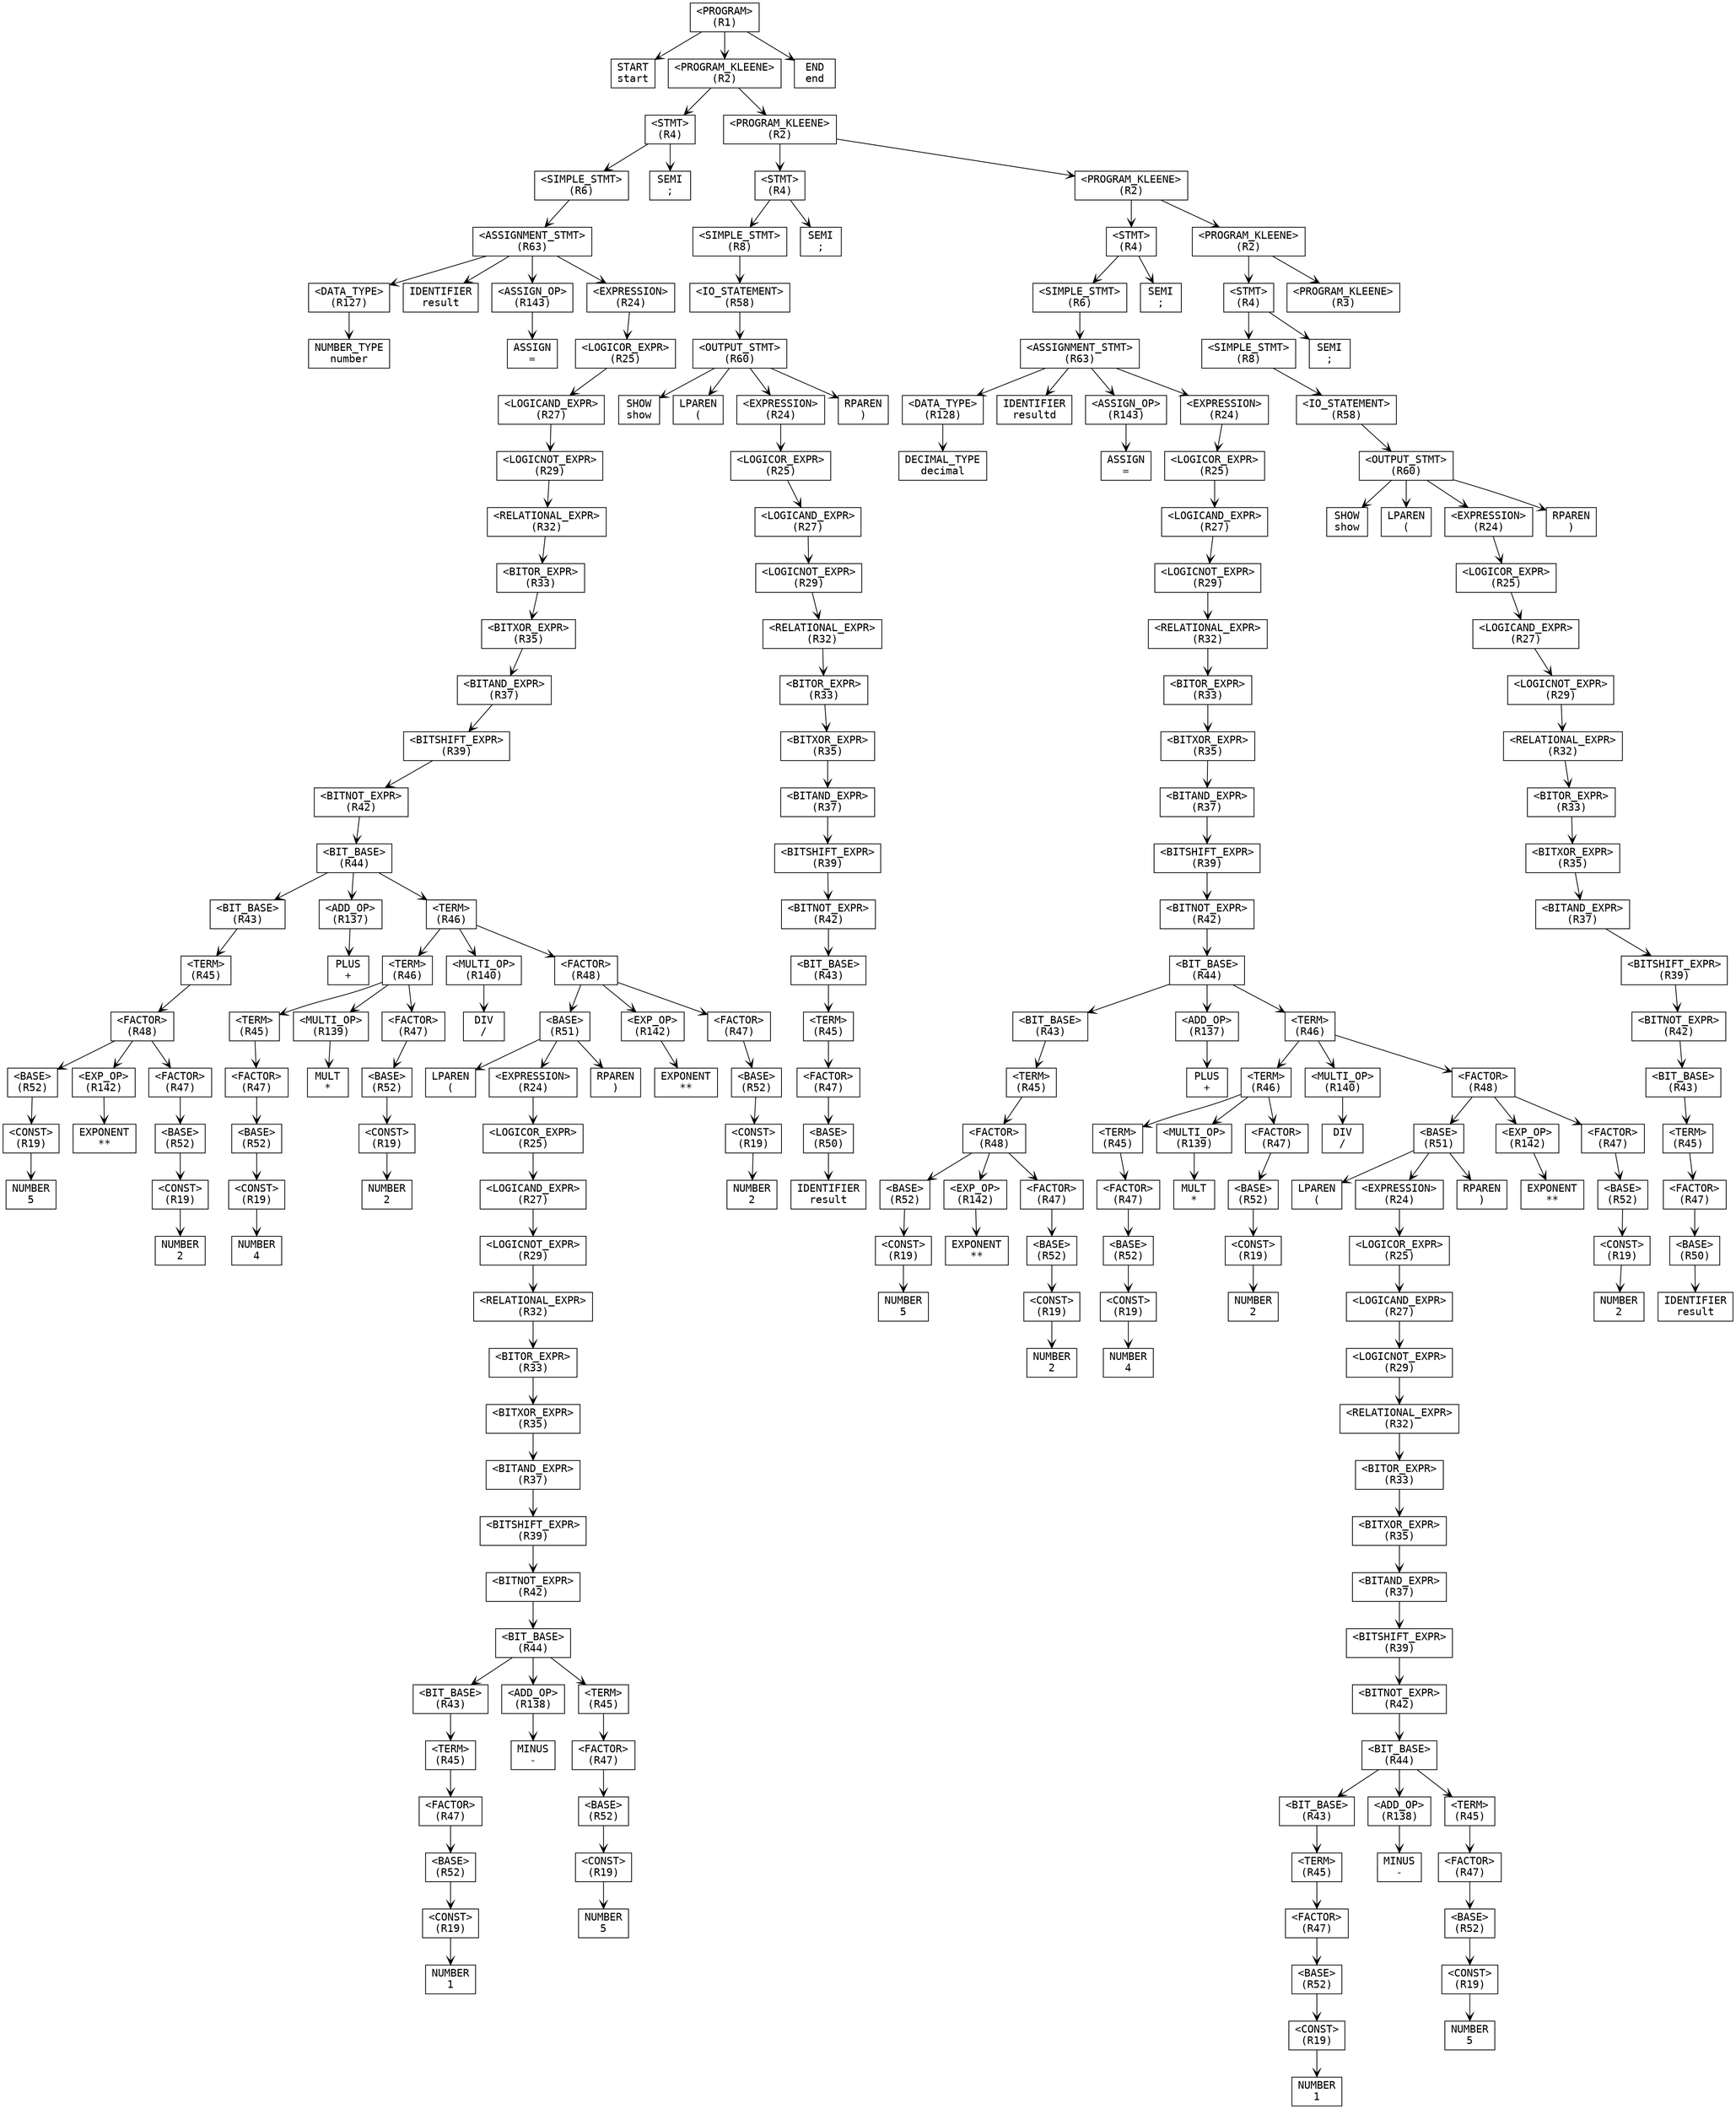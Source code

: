 digraph ParseTree {
  node [shape=box, fontname="Courier"];
  edge [arrowhead=vee];
  n700131851 [label="<PROGRAM>\n(R1)"];
  n1201800545 [label="START\nstart"];
  n700131851 -> n1201800545;
  n285769409 [label="<PROGRAM_KLEENE>\n(R2)"];
  n1536781295 [label="<STMT>\n(R4)"];
  n689754290 [label="<SIMPLE_STMT>\n(R6)"];
  n1654236199 [label="<ASSIGNMENT_STMT>\n(R63)"];
  n817180867 [label="<DATA_TYPE>\n(R127)"];
  n543417129 [label="NUMBER_TYPE\nnumber"];
  n817180867 -> n543417129;
  n1654236199 -> n817180867;
  n1865760471 [label="IDENTIFIER\nresult"];
  n1654236199 -> n1865760471;
  n1084360586 [label="<ASSIGN_OP>\n(R143)"];
  n1493697653 [label="ASSIGN\n="];
  n1084360586 -> n1493697653;
  n1654236199 -> n1084360586;
  n1716379350 [label="<EXPRESSION>\n(R24)"];
  n550016846 [label="<LOGICOR_EXPR>\n(R25)"];
  n1887853194 [label="<LOGICAND_EXPR>\n(R27)"];
  n1773454147 [label="<LOGICNOT_EXPR>\n(R29)"];
  n1627851725 [label="<RELATIONAL_EXPR>\n(R32)"];
  n85033540 [label="<BITOR_EXPR>\n(R33)"];
  n1199688294 [label="<BITXOR_EXPR>\n(R35)"];
  n140556046 [label="<BITAND_EXPR>\n(R37)"];
  n1373670572 [label="<BITSHIFT_EXPR>\n(R39)"];
  n1491744630 [label="<BITNOT_EXPR>\n(R42)"];
  n292619511 [label="<BIT_BASE>\n(R44)"];
  n480512272 [label="<BIT_BASE>\n(R43)"];
  n1240757188 [label="<TERM>\n(R45)"];
  n1076669451 [label="<FACTOR>\n(R48)"];
  n1499684421 [label="<BASE>\n(R52)"];
  n1697849584 [label="<CONST>\n(R19)"];
  n263394753 [label="NUMBER\n5"];
  n1697849584 -> n263394753;
  n1499684421 -> n1697849584;
  n1076669451 -> n1499684421;
  n710589640 [label="<EXP_OP>\n(R142)"];
  n1762156208 [label="EXPONENT\n**"];
  n710589640 -> n1762156208;
  n1076669451 -> n710589640;
  n364959681 [label="<FACTOR>\n(R47)"];
  n46847397 [label="<BASE>\n(R52)"];
  n2106168776 [label="<CONST>\n(R19)"];
  n1457498391 [label="NUMBER\n2"];
  n2106168776 -> n1457498391;
  n46847397 -> n2106168776;
  n364959681 -> n46847397;
  n1076669451 -> n364959681;
  n1240757188 -> n1076669451;
  n480512272 -> n1240757188;
  n292619511 -> n480512272;
  n1169294034 [label="<ADD_OP>\n(R137)"];
  n293703740 [label="PLUS\n+"];
  n1169294034 -> n293703740;
  n292619511 -> n1169294034;
  n538402833 [label="<TERM>\n(R46)"];
  n187429397 [label="<TERM>\n(R46)"];
  n1583007024 [label="<TERM>\n(R45)"];
  n1128771255 [label="<FACTOR>\n(R47)"];
  n1481328934 [label="<BASE>\n(R52)"];
  n212120416 [label="<CONST>\n(R19)"];
  n81761409 [label="NUMBER\n4"];
  n212120416 -> n81761409;
  n1481328934 -> n212120416;
  n1128771255 -> n1481328934;
  n1583007024 -> n1128771255;
  n187429397 -> n1583007024;
  n2048106683 [label="<MULTI_OP>\n(R139)"];
  n2022954150 [label="MULT\n*"];
  n2048106683 -> n2022954150;
  n187429397 -> n2048106683;
  n1359300455 [label="<FACTOR>\n(R47)"];
  n688302682 [label="<BASE>\n(R52)"];
  n1324859833 [label="<CONST>\n(R19)"];
  n682035749 [label="NUMBER\n2"];
  n1324859833 -> n682035749;
  n688302682 -> n1324859833;
  n1359300455 -> n688302682;
  n187429397 -> n1359300455;
  n538402833 -> n187429397;
  n1407344169 [label="<MULTI_OP>\n(R140)"];
  n1336568437 [label="DIV\n/"];
  n1407344169 -> n1336568437;
  n538402833 -> n1407344169;
  n1059094576 [label="<FACTOR>\n(R48)"];
  n793134035 [label="<BASE>\n(R51)"];
  n1855210244 [label="LPAREN\n("];
  n793134035 -> n1855210244;
  n1928422753 [label="<EXPRESSION>\n(R24)"];
  n1231768079 [label="<LOGICOR_EXPR>\n(R25)"];
  n1412354090 [label="<LOGICAND_EXPR>\n(R27)"];
  n418260424 [label="<LOGICNOT_EXPR>\n(R29)"];
  n1640858073 [label="<RELATIONAL_EXPR>\n(R32)"];
  n1919255773 [label="<BITOR_EXPR>\n(R33)"];
  n1349039419 [label="<BITXOR_EXPR>\n(R35)"];
  n960567963 [label="<BITAND_EXPR>\n(R37)"];
  n881821475 [label="<BITSHIFT_EXPR>\n(R39)"];
  n1779613187 [label="<BITNOT_EXPR>\n(R42)"];
  n2143690519 [label="<BIT_BASE>\n(R44)"];
  n1323452342 [label="<BIT_BASE>\n(R43)"];
  n110917590 [label="<TERM>\n(R45)"];
  n2038510496 [label="<FACTOR>\n(R47)"];
  n921744672 [label="<BASE>\n(R52)"];
  n1794345919 [label="<CONST>\n(R19)"];
  n255091696 [label="NUMBER\n1"];
  n1794345919 -> n255091696;
  n921744672 -> n1794345919;
  n2038510496 -> n921744672;
  n110917590 -> n2038510496;
  n1323452342 -> n110917590;
  n2143690519 -> n1323452342;
  n2144886149 [label="<ADD_OP>\n(R138)"];
  n1286782699 [label="MINUS\n-"];
  n2144886149 -> n1286782699;
  n2143690519 -> n2144886149;
  n988441265 [label="<TERM>\n(R45)"];
  n384677375 [label="<FACTOR>\n(R47)"];
  n728032978 [label="<BASE>\n(R52)"];
  n1928872115 [label="<CONST>\n(R19)"];
  n464389055 [label="NUMBER\n5"];
  n1928872115 -> n464389055;
  n728032978 -> n1928872115;
  n384677375 -> n728032978;
  n988441265 -> n384677375;
  n2143690519 -> n988441265;
  n1779613187 -> n2143690519;
  n881821475 -> n1779613187;
  n960567963 -> n881821475;
  n1349039419 -> n960567963;
  n1919255773 -> n1349039419;
  n1640858073 -> n1919255773;
  n418260424 -> n1640858073;
  n1412354090 -> n418260424;
  n1231768079 -> n1412354090;
  n1928422753 -> n1231768079;
  n793134035 -> n1928422753;
  n1612124024 [label="RPAREN\n)"];
  n793134035 -> n1612124024;
  n1059094576 -> n793134035;
  n1816737758 [label="<EXP_OP>\n(R142)"];
  n1552158524 [label="EXPONENT\n**"];
  n1816737758 -> n1552158524;
  n1059094576 -> n1816737758;
  n928799976 [label="<FACTOR>\n(R47)"];
  n1869146548 [label="<BASE>\n(R52)"];
  n1245365312 [label="<CONST>\n(R19)"];
  n909893588 [label="NUMBER\n2"];
  n1245365312 -> n909893588;
  n1869146548 -> n1245365312;
  n928799976 -> n1869146548;
  n1059094576 -> n928799976;
  n538402833 -> n1059094576;
  n292619511 -> n538402833;
  n1491744630 -> n292619511;
  n1373670572 -> n1491744630;
  n140556046 -> n1373670572;
  n1199688294 -> n140556046;
  n85033540 -> n1199688294;
  n1627851725 -> n85033540;
  n1773454147 -> n1627851725;
  n1887853194 -> n1773454147;
  n550016846 -> n1887853194;
  n1716379350 -> n550016846;
  n1654236199 -> n1716379350;
  n689754290 -> n1654236199;
  n1536781295 -> n689754290;
  n1674931943 [label="SEMI\n;"];
  n1536781295 -> n1674931943;
  n285769409 -> n1536781295;
  n1264066144 [label="<PROGRAM_KLEENE>\n(R2)"];
  n1474087823 [label="<STMT>\n(R4)"];
  n1064397791 [label="<SIMPLE_STMT>\n(R8)"];
  n2006681728 [label="<IO_STATEMENT>\n(R58)"];
  n2092638989 [label="<OUTPUT_STMT>\n(R60)"];
  n1292509094 [label="SHOW\nshow"];
  n2092638989 -> n1292509094;
  n2031200843 [label="LPAREN\n("];
  n2092638989 -> n2031200843;
  n1390801505 [label="<EXPRESSION>\n(R24)"];
  n2011369595 [label="<LOGICOR_EXPR>\n(R25)"];
  n1779029518 [label="<LOGICAND_EXPR>\n(R27)"];
  n515799798 [label="<LOGICNOT_EXPR>\n(R29)"];
  n1672869306 [label="<RELATIONAL_EXPR>\n(R32)"];
  n205148543 [label="<BITOR_EXPR>\n(R33)"];
  n673668944 [label="<BITXOR_EXPR>\n(R35)"];
  n1168374120 [label="<BITAND_EXPR>\n(R37)"];
  n158850115 [label="<BITSHIFT_EXPR>\n(R39)"];
  n1469629883 [label="<BITNOT_EXPR>\n(R42)"];
  n1163382215 [label="<BIT_BASE>\n(R43)"];
  n535106748 [label="<TERM>\n(R45)"];
  n684152519 [label="<FACTOR>\n(R47)"];
  n971242361 [label="<BASE>\n(R50)"];
  n1109467255 [label="IDENTIFIER\nresult"];
  n971242361 -> n1109467255;
  n684152519 -> n971242361;
  n535106748 -> n684152519;
  n1163382215 -> n535106748;
  n1469629883 -> n1163382215;
  n158850115 -> n1469629883;
  n1168374120 -> n158850115;
  n673668944 -> n1168374120;
  n205148543 -> n673668944;
  n1672869306 -> n205148543;
  n515799798 -> n1672869306;
  n1779029518 -> n515799798;
  n2011369595 -> n1779029518;
  n1390801505 -> n2011369595;
  n2092638989 -> n1390801505;
  n1976999035 [label="RPAREN\n)"];
  n2092638989 -> n1976999035;
  n2006681728 -> n2092638989;
  n1064397791 -> n2006681728;
  n1474087823 -> n1064397791;
  n1739955560 [label="SEMI\n;"];
  n1474087823 -> n1739955560;
  n1264066144 -> n1474087823;
  n1093372628 [label="<PROGRAM_KLEENE>\n(R2)"];
  n172111902 [label="<STMT>\n(R4)"];
  n1261848681 [label="<SIMPLE_STMT>\n(R6)"];
  n2343610 [label="<ASSIGNMENT_STMT>\n(R63)"];
  n490968384 [label="<DATA_TYPE>\n(R128)"];
  n115006526 [label="DECIMAL_TYPE\ndecimal"];
  n490968384 -> n115006526;
  n2343610 -> n490968384;
  n2136385932 [label="IDENTIFIER\nresultd"];
  n2343610 -> n2136385932;
  n1635685070 [label="<ASSIGN_OP>\n(R143)"];
  n1620505140 [label="ASSIGN\n="];
  n1635685070 -> n1620505140;
  n2343610 -> n1635685070;
  n813562164 [label="<EXPRESSION>\n(R24)"];
  n2049780862 [label="<LOGICOR_EXPR>\n(R25)"];
  n1875912983 [label="<LOGICAND_EXPR>\n(R27)"];
  n947941771 [label="<LOGICNOT_EXPR>\n(R29)"];
  n1743494134 [label="<RELATIONAL_EXPR>\n(R32)"];
  n1958090153 [label="<BITOR_EXPR>\n(R33)"];
  n448791225 [label="<BITXOR_EXPR>\n(R35)"];
  n569844803 [label="<BITAND_EXPR>\n(R37)"];
  n444088224 [label="<BITSHIFT_EXPR>\n(R39)"];
  n1579641371 [label="<BITNOT_EXPR>\n(R42)"];
  n1156083372 [label="<BIT_BASE>\n(R44)"];
  n1554358094 [label="<BIT_BASE>\n(R43)"];
  n125513285 [label="<TERM>\n(R45)"];
  n1659497219 [label="<FACTOR>\n(R48)"];
  n1710449916 [label="<BASE>\n(R52)"];
  n366794979 [label="<CONST>\n(R19)"];
  n1259066651 [label="NUMBER\n5"];
  n366794979 -> n1259066651;
  n1710449916 -> n366794979;
  n1659497219 -> n1710449916;
  n1712819850 [label="<EXP_OP>\n(R142)"];
  n406704688 [label="EXPONENT\n**"];
  n1712819850 -> n406704688;
  n1659497219 -> n1712819850;
  n1809127956 [label="<FACTOR>\n(R47)"];
  n2128853368 [label="<BASE>\n(R52)"];
  n609885168 [label="<CONST>\n(R19)"];
  n1384177945 [label="NUMBER\n2"];
  n609885168 -> n1384177945;
  n2128853368 -> n609885168;
  n1809127956 -> n2128853368;
  n1659497219 -> n1809127956;
  n125513285 -> n1659497219;
  n1554358094 -> n125513285;
  n1156083372 -> n1554358094;
  n289821927 [label="<ADD_OP>\n(R137)"];
  n1921849294 [label="PLUS\n+"];
  n289821927 -> n1921849294;
  n1156083372 -> n289821927;
  n117180404 [label="<TERM>\n(R46)"];
  n1394718235 [label="<TERM>\n(R46)"];
  n1885544948 [label="<TERM>\n(R45)"];
  n1783266129 [label="<FACTOR>\n(R47)"];
  n216994379 [label="<BASE>\n(R52)"];
  n1386278051 [label="<CONST>\n(R19)"];
  n1000676226 [label="NUMBER\n4"];
  n1386278051 -> n1000676226;
  n216994379 -> n1386278051;
  n1783266129 -> n216994379;
  n1885544948 -> n1783266129;
  n1394718235 -> n1885544948;
  n34369364 [label="<MULTI_OP>\n(R139)"];
  n1980057620 [label="MULT\n*"];
  n34369364 -> n1980057620;
  n1394718235 -> n34369364;
  n588605315 [label="<FACTOR>\n(R47)"];
  n822022504 [label="<BASE>\n(R52)"];
  n1365819116 [label="<CONST>\n(R19)"];
  n233904445 [label="NUMBER\n2"];
  n1365819116 -> n233904445;
  n822022504 -> n1365819116;
  n588605315 -> n822022504;
  n1394718235 -> n588605315;
  n117180404 -> n1394718235;
  n89153151 [label="<MULTI_OP>\n(R140)"];
  n1298955244 [label="DIV\n/"];
  n89153151 -> n1298955244;
  n117180404 -> n89153151;
  n1508324211 [label="<FACTOR>\n(R48)"];
  n1557852547 [label="<BASE>\n(R51)"];
  n1543438273 [label="LPAREN\n("];
  n1557852547 -> n1543438273;
  n1969441865 [label="<EXPRESSION>\n(R24)"];
  n360678717 [label="<LOGICOR_EXPR>\n(R25)"];
  n513943800 [label="<LOGICAND_EXPR>\n(R27)"];
  n848223258 [label="<LOGICNOT_EXPR>\n(R29)"];
  n1566629638 [label="<RELATIONAL_EXPR>\n(R32)"];
  n878706682 [label="<BITOR_EXPR>\n(R33)"];
  n1001776225 [label="<BITXOR_EXPR>\n(R35)"];
  n2141163777 [label="<BITAND_EXPR>\n(R37)"];
  n618461467 [label="<BITSHIFT_EXPR>\n(R39)"];
  n1865904725 [label="<BITNOT_EXPR>\n(R42)"];
  n2075460926 [label="<BIT_BASE>\n(R44)"];
  n2023851216 [label="<BIT_BASE>\n(R43)"];
  n997637886 [label="<TERM>\n(R45)"];
  n1862784543 [label="<FACTOR>\n(R47)"];
  n1011397172 [label="<BASE>\n(R52)"];
  n1220224617 [label="<CONST>\n(R19)"];
  n1177874638 [label="NUMBER\n1"];
  n1220224617 -> n1177874638;
  n1011397172 -> n1220224617;
  n1862784543 -> n1011397172;
  n997637886 -> n1862784543;
  n2023851216 -> n997637886;
  n2075460926 -> n2023851216;
  n399667513 [label="<ADD_OP>\n(R138)"];
  n1861396709 [label="MINUS\n-"];
  n399667513 -> n1861396709;
  n2075460926 -> n399667513;
  n2137735996 [label="<TERM>\n(R45)"];
  n515407519 [label="<FACTOR>\n(R47)"];
  n451387336 [label="<BASE>\n(R52)"];
  n1638509041 [label="<CONST>\n(R19)"];
  n1157522523 [label="NUMBER\n5"];
  n1638509041 -> n1157522523;
  n451387336 -> n1638509041;
  n515407519 -> n451387336;
  n2137735996 -> n515407519;
  n2075460926 -> n2137735996;
  n1865904725 -> n2075460926;
  n618461467 -> n1865904725;
  n2141163777 -> n618461467;
  n1001776225 -> n2141163777;
  n878706682 -> n1001776225;
  n1566629638 -> n878706682;
  n848223258 -> n1566629638;
  n513943800 -> n848223258;
  n360678717 -> n513943800;
  n1969441865 -> n360678717;
  n1557852547 -> n1969441865;
  n426751709 [label="RPAREN\n)"];
  n1557852547 -> n426751709;
  n1508324211 -> n1557852547;
  n1062237159 [label="<EXP_OP>\n(R142)"];
  n320517085 [label="EXPONENT\n**"];
  n1062237159 -> n320517085;
  n1508324211 -> n1062237159;
  n619823449 [label="<FACTOR>\n(R47)"];
  n1078743620 [label="<BASE>\n(R52)"];
  n2084556513 [label="<CONST>\n(R19)"];
  n989667040 [label="NUMBER\n2"];
  n2084556513 -> n989667040;
  n1078743620 -> n2084556513;
  n619823449 -> n1078743620;
  n1508324211 -> n619823449;
  n117180404 -> n1508324211;
  n1156083372 -> n117180404;
  n1579641371 -> n1156083372;
  n444088224 -> n1579641371;
  n569844803 -> n444088224;
  n448791225 -> n569844803;
  n1958090153 -> n448791225;
  n1743494134 -> n1958090153;
  n947941771 -> n1743494134;
  n1875912983 -> n947941771;
  n2049780862 -> n1875912983;
  n813562164 -> n2049780862;
  n2343610 -> n813562164;
  n1261848681 -> n2343610;
  n172111902 -> n1261848681;
  n271379439 [label="SEMI\n;"];
  n172111902 -> n271379439;
  n1093372628 -> n172111902;
  n844121564 [label="<PROGRAM_KLEENE>\n(R2)"];
  n815455665 [label="<STMT>\n(R4)"];
  n1648545628 [label="<SIMPLE_STMT>\n(R8)"];
  n356922216 [label="<IO_STATEMENT>\n(R58)"];
  n621345465 [label="<OUTPUT_STMT>\n(R60)"];
  n1134152956 [label="SHOW\nshow"];
  n621345465 -> n1134152956;
  n928371708 [label="LPAREN\n("];
  n621345465 -> n928371708;
  n321678093 [label="<EXPRESSION>\n(R24)"];
  n1897105123 [label="<LOGICOR_EXPR>\n(R25)"];
  n2086685201 [label="<LOGICAND_EXPR>\n(R27)"];
  n1706277970 [label="<LOGICNOT_EXPR>\n(R29)"];
  n364365802 [label="<RELATIONAL_EXPR>\n(R32)"];
  n2029944609 [label="<BITOR_EXPR>\n(R33)"];
  n112231149 [label="<BITXOR_EXPR>\n(R35)"];
  n2115632965 [label="<BITAND_EXPR>\n(R37)"];
  n1429929979 [label="<BITSHIFT_EXPR>\n(R39)"];
  n1589019914 [label="<BITNOT_EXPR>\n(R42)"];
  n1553191899 [label="<BIT_BASE>\n(R43)"];
  n1833037019 [label="<TERM>\n(R45)"];
  n1862665135 [label="<FACTOR>\n(R47)"];
  n99767696 [label="<BASE>\n(R50)"];
  n1195197438 [label="IDENTIFIER\nresult"];
  n99767696 -> n1195197438;
  n1862665135 -> n99767696;
  n1833037019 -> n1862665135;
  n1553191899 -> n1833037019;
  n1589019914 -> n1553191899;
  n1429929979 -> n1589019914;
  n2115632965 -> n1429929979;
  n112231149 -> n2115632965;
  n2029944609 -> n112231149;
  n364365802 -> n2029944609;
  n1706277970 -> n364365802;
  n2086685201 -> n1706277970;
  n1897105123 -> n2086685201;
  n321678093 -> n1897105123;
  n621345465 -> n321678093;
  n628644086 [label="RPAREN\n)"];
  n621345465 -> n628644086;
  n356922216 -> n621345465;
  n1648545628 -> n356922216;
  n815455665 -> n1648545628;
  n2059156621 [label="SEMI\n;"];
  n815455665 -> n2059156621;
  n844121564 -> n815455665;
  n1844816031 [label="<PROGRAM_KLEENE>\n(R3)"];
  n844121564 -> n1844816031;
  n1093372628 -> n844121564;
  n1264066144 -> n1093372628;
  n285769409 -> n1264066144;
  n700131851 -> n285769409;
  n1081746540 [label="END\nend"];
  n700131851 -> n1081746540;
}
